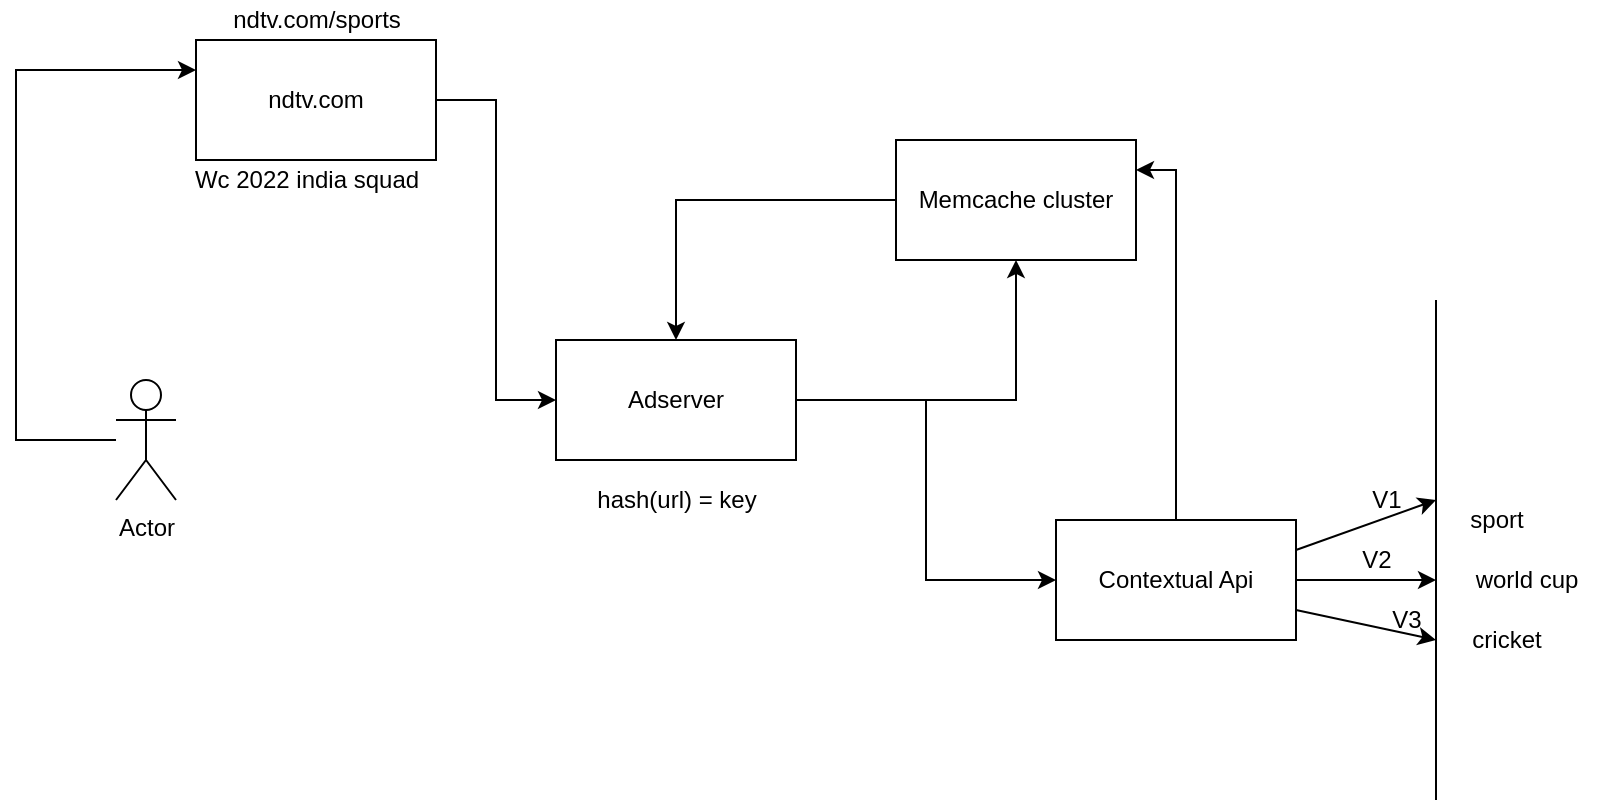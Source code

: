 <mxfile version="17.5.0" type="github">
  <diagram id="1Y5T5DOfBjxiaWSJh590" name="Page-1">
    <mxGraphModel dx="1108" dy="434" grid="1" gridSize="10" guides="1" tooltips="1" connect="1" arrows="1" fold="1" page="1" pageScale="1" pageWidth="1920" pageHeight="1200" math="0" shadow="0">
      <root>
        <mxCell id="0" />
        <mxCell id="1" parent="0" />
        <mxCell id="gT9NUVOMYnylzk9UIYkg-6" style="edgeStyle=orthogonalEdgeStyle;rounded=0;orthogonalLoop=1;jettySize=auto;html=1;" parent="1" source="gT9NUVOMYnylzk9UIYkg-1" target="gT9NUVOMYnylzk9UIYkg-4" edge="1">
          <mxGeometry relative="1" as="geometry" />
        </mxCell>
        <mxCell id="gT9NUVOMYnylzk9UIYkg-7" style="edgeStyle=orthogonalEdgeStyle;rounded=0;orthogonalLoop=1;jettySize=auto;html=1;entryX=0;entryY=0.5;entryDx=0;entryDy=0;" parent="1" source="gT9NUVOMYnylzk9UIYkg-1" target="gT9NUVOMYnylzk9UIYkg-3" edge="1">
          <mxGeometry relative="1" as="geometry" />
        </mxCell>
        <mxCell id="gT9NUVOMYnylzk9UIYkg-1" value="Adserver" style="rounded=0;whiteSpace=wrap;html=1;" parent="1" vertex="1">
          <mxGeometry x="290" y="200" width="120" height="60" as="geometry" />
        </mxCell>
        <mxCell id="gT9NUVOMYnylzk9UIYkg-8" style="edgeStyle=orthogonalEdgeStyle;rounded=0;orthogonalLoop=1;jettySize=auto;html=1;entryX=1;entryY=0.25;entryDx=0;entryDy=0;" parent="1" source="gT9NUVOMYnylzk9UIYkg-3" target="gT9NUVOMYnylzk9UIYkg-4" edge="1">
          <mxGeometry relative="1" as="geometry" />
        </mxCell>
        <mxCell id="gT9NUVOMYnylzk9UIYkg-3" value="Contextual Api" style="rounded=0;whiteSpace=wrap;html=1;" parent="1" vertex="1">
          <mxGeometry x="540" y="290" width="120" height="60" as="geometry" />
        </mxCell>
        <mxCell id="gT9NUVOMYnylzk9UIYkg-5" style="edgeStyle=orthogonalEdgeStyle;rounded=0;orthogonalLoop=1;jettySize=auto;html=1;" parent="1" source="gT9NUVOMYnylzk9UIYkg-4" target="gT9NUVOMYnylzk9UIYkg-1" edge="1">
          <mxGeometry relative="1" as="geometry" />
        </mxCell>
        <mxCell id="gT9NUVOMYnylzk9UIYkg-4" value="Memcache cluster" style="rounded=0;whiteSpace=wrap;html=1;" parent="1" vertex="1">
          <mxGeometry x="460" y="100" width="120" height="60" as="geometry" />
        </mxCell>
        <mxCell id="gT9NUVOMYnylzk9UIYkg-11" value="" style="endArrow=none;html=1;rounded=0;" parent="1" edge="1">
          <mxGeometry width="50" height="50" relative="1" as="geometry">
            <mxPoint x="730" y="430" as="sourcePoint" />
            <mxPoint x="730" y="180" as="targetPoint" />
          </mxGeometry>
        </mxCell>
        <mxCell id="gT9NUVOMYnylzk9UIYkg-12" value="" style="endArrow=classic;html=1;rounded=0;exitX=1;exitY=0.25;exitDx=0;exitDy=0;" parent="1" source="gT9NUVOMYnylzk9UIYkg-3" edge="1">
          <mxGeometry width="50" height="50" relative="1" as="geometry">
            <mxPoint x="760" y="300" as="sourcePoint" />
            <mxPoint x="730" y="280" as="targetPoint" />
          </mxGeometry>
        </mxCell>
        <mxCell id="gT9NUVOMYnylzk9UIYkg-13" value="" style="endArrow=classic;html=1;rounded=0;exitX=1;exitY=0.5;exitDx=0;exitDy=0;" parent="1" source="gT9NUVOMYnylzk9UIYkg-3" edge="1">
          <mxGeometry width="50" height="50" relative="1" as="geometry">
            <mxPoint x="760" y="300" as="sourcePoint" />
            <mxPoint x="730" y="320" as="targetPoint" />
          </mxGeometry>
        </mxCell>
        <mxCell id="gT9NUVOMYnylzk9UIYkg-14" value="" style="endArrow=classic;html=1;rounded=0;exitX=1;exitY=0.75;exitDx=0;exitDy=0;" parent="1" source="gT9NUVOMYnylzk9UIYkg-3" edge="1">
          <mxGeometry width="50" height="50" relative="1" as="geometry">
            <mxPoint x="760" y="300" as="sourcePoint" />
            <mxPoint x="730" y="350" as="targetPoint" />
          </mxGeometry>
        </mxCell>
        <mxCell id="gT9NUVOMYnylzk9UIYkg-15" value="V1" style="text;html=1;align=center;verticalAlign=middle;resizable=0;points=[];autosize=1;strokeColor=none;fillColor=none;" parent="1" vertex="1">
          <mxGeometry x="690" y="270" width="30" height="20" as="geometry" />
        </mxCell>
        <mxCell id="gT9NUVOMYnylzk9UIYkg-16" value="V2" style="text;html=1;align=center;verticalAlign=middle;resizable=0;points=[];autosize=1;strokeColor=none;fillColor=none;" parent="1" vertex="1">
          <mxGeometry x="685" y="300" width="30" height="20" as="geometry" />
        </mxCell>
        <mxCell id="gT9NUVOMYnylzk9UIYkg-17" value="V3" style="text;html=1;align=center;verticalAlign=middle;resizable=0;points=[];autosize=1;strokeColor=none;fillColor=none;" parent="1" vertex="1">
          <mxGeometry x="700" y="330" width="30" height="20" as="geometry" />
        </mxCell>
        <mxCell id="gT9NUVOMYnylzk9UIYkg-22" style="edgeStyle=orthogonalEdgeStyle;rounded=0;orthogonalLoop=1;jettySize=auto;html=1;entryX=0;entryY=0.5;entryDx=0;entryDy=0;" parent="1" source="gT9NUVOMYnylzk9UIYkg-18" target="gT9NUVOMYnylzk9UIYkg-1" edge="1">
          <mxGeometry relative="1" as="geometry" />
        </mxCell>
        <mxCell id="gT9NUVOMYnylzk9UIYkg-18" value="ndtv.com" style="rounded=0;whiteSpace=wrap;html=1;" parent="1" vertex="1">
          <mxGeometry x="110" y="50" width="120" height="60" as="geometry" />
        </mxCell>
        <mxCell id="gT9NUVOMYnylzk9UIYkg-20" style="edgeStyle=orthogonalEdgeStyle;rounded=0;orthogonalLoop=1;jettySize=auto;html=1;entryX=0;entryY=0.25;entryDx=0;entryDy=0;" parent="1" source="gT9NUVOMYnylzk9UIYkg-19" target="gT9NUVOMYnylzk9UIYkg-18" edge="1">
          <mxGeometry relative="1" as="geometry">
            <Array as="points">
              <mxPoint x="20" y="250" />
              <mxPoint x="20" y="65" />
            </Array>
          </mxGeometry>
        </mxCell>
        <mxCell id="gT9NUVOMYnylzk9UIYkg-19" value="Actor" style="shape=umlActor;verticalLabelPosition=bottom;verticalAlign=top;html=1;outlineConnect=0;" parent="1" vertex="1">
          <mxGeometry x="70" y="220" width="30" height="60" as="geometry" />
        </mxCell>
        <mxCell id="OOc_maei3ik72JGBLW56-1" value="ndtv.com/sports" style="text;html=1;align=center;verticalAlign=middle;resizable=0;points=[];autosize=1;strokeColor=none;fillColor=none;" vertex="1" parent="1">
          <mxGeometry x="120" y="30" width="100" height="20" as="geometry" />
        </mxCell>
        <mxCell id="OOc_maei3ik72JGBLW56-2" value="Wc 2022 india squad" style="text;html=1;align=center;verticalAlign=middle;resizable=0;points=[];autosize=1;strokeColor=none;fillColor=none;" vertex="1" parent="1">
          <mxGeometry x="100" y="110" width="130" height="20" as="geometry" />
        </mxCell>
        <mxCell id="OOc_maei3ik72JGBLW56-3" value="hash(url) = key" style="text;html=1;align=center;verticalAlign=middle;resizable=0;points=[];autosize=1;strokeColor=none;fillColor=none;" vertex="1" parent="1">
          <mxGeometry x="300" y="270" width="100" height="20" as="geometry" />
        </mxCell>
        <mxCell id="OOc_maei3ik72JGBLW56-4" value="sport" style="text;html=1;align=center;verticalAlign=middle;resizable=0;points=[];autosize=1;strokeColor=none;fillColor=none;" vertex="1" parent="1">
          <mxGeometry x="740" y="280" width="40" height="20" as="geometry" />
        </mxCell>
        <mxCell id="OOc_maei3ik72JGBLW56-5" value="world cup" style="text;html=1;align=center;verticalAlign=middle;resizable=0;points=[];autosize=1;strokeColor=none;fillColor=none;" vertex="1" parent="1">
          <mxGeometry x="740" y="310" width="70" height="20" as="geometry" />
        </mxCell>
        <mxCell id="OOc_maei3ik72JGBLW56-6" value="cricket" style="text;html=1;align=center;verticalAlign=middle;resizable=0;points=[];autosize=1;strokeColor=none;fillColor=none;" vertex="1" parent="1">
          <mxGeometry x="740" y="340" width="50" height="20" as="geometry" />
        </mxCell>
      </root>
    </mxGraphModel>
  </diagram>
</mxfile>

